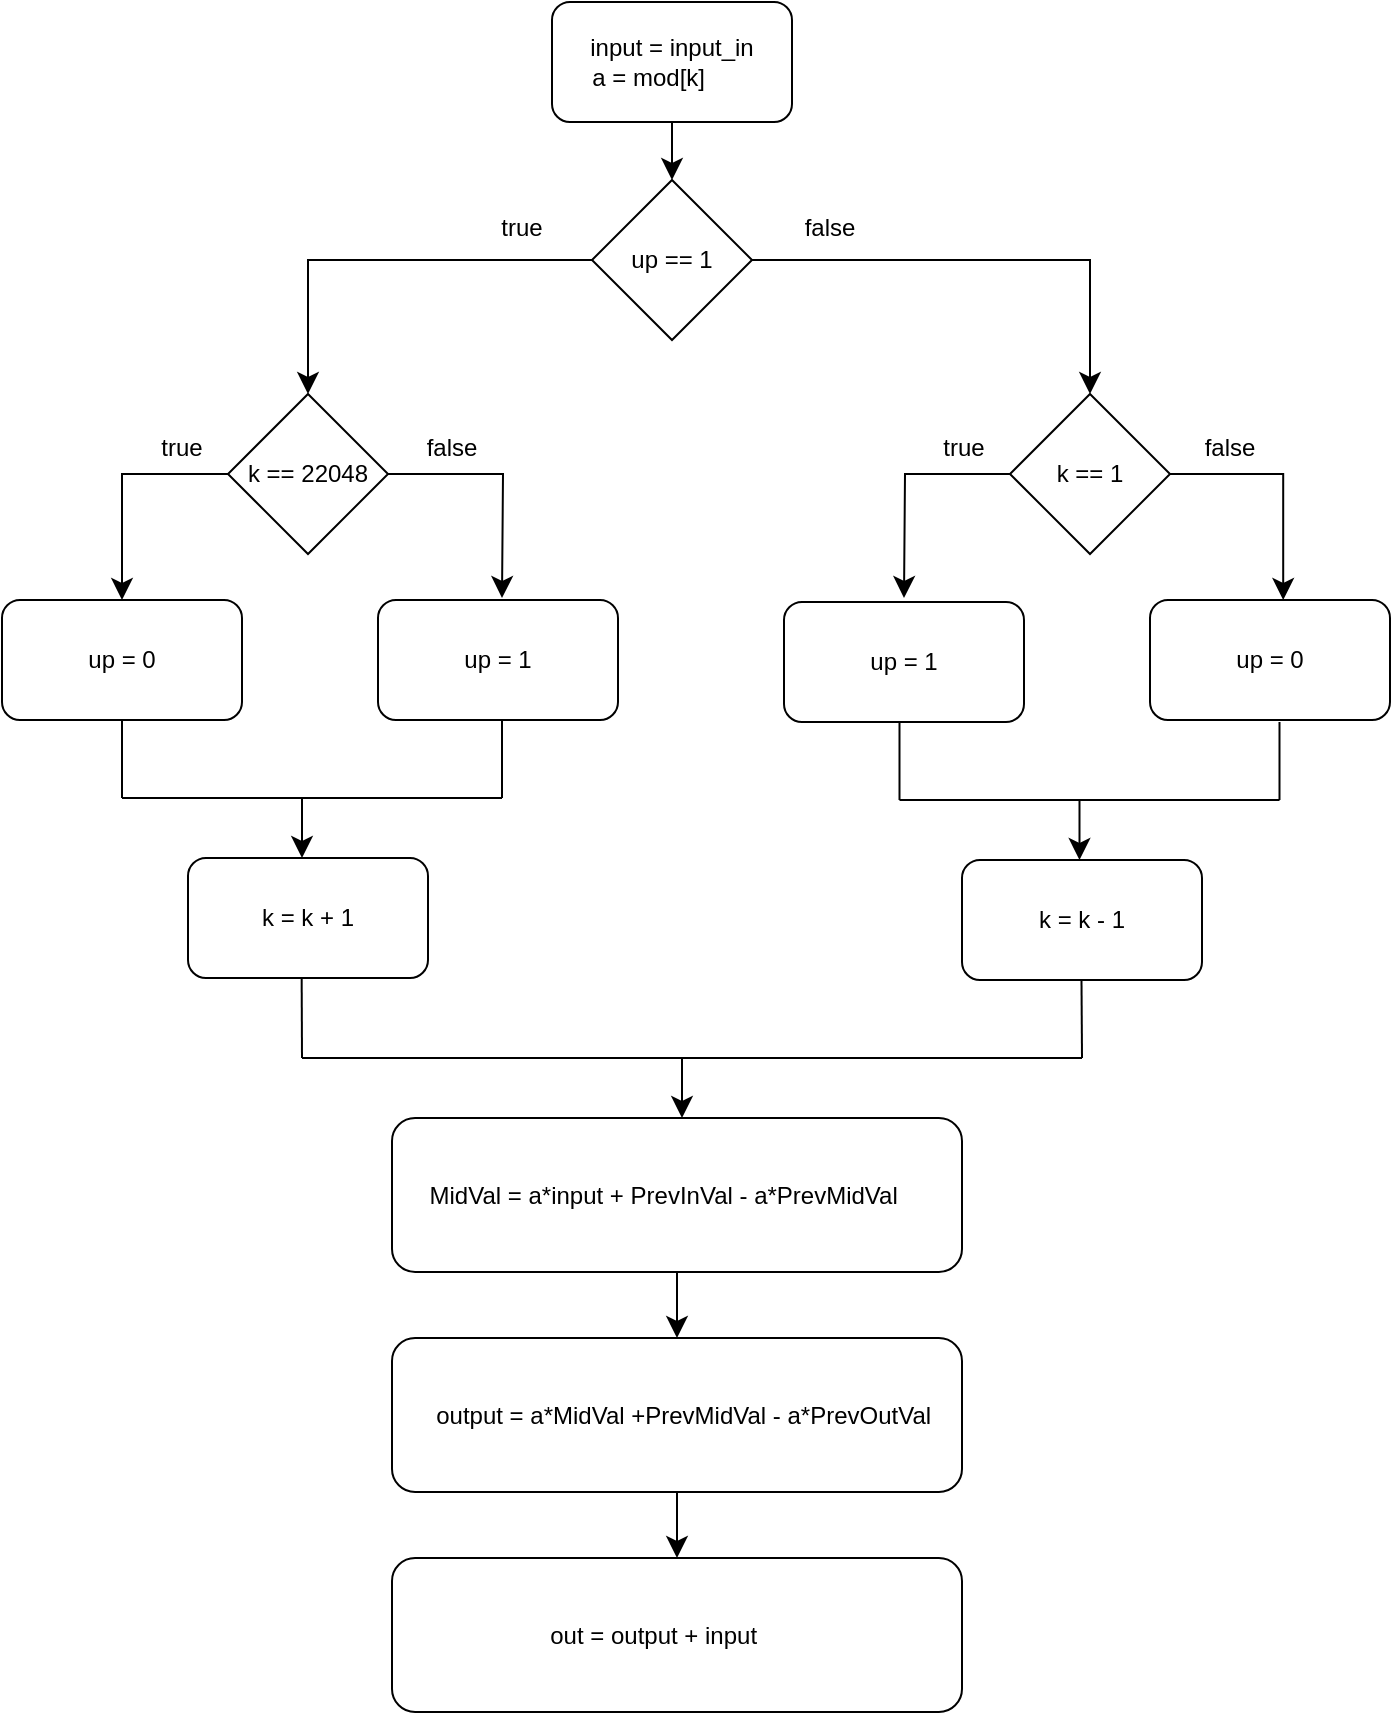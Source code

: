<mxfile version="24.7.13">
  <diagram name="Page-1" id="UBEPRlHeC_g96f9DaAPv">
    <mxGraphModel dx="1642" dy="575" grid="1" gridSize="10" guides="1" tooltips="1" connect="1" arrows="1" fold="1" page="0" pageScale="1" pageWidth="850" pageHeight="1100" math="0" shadow="0">
      <root>
        <mxCell id="0" />
        <mxCell id="1" parent="0" />
        <mxCell id="Lzsw9auK26TWDALWG0BU-41" value="" style="edgeStyle=none;curved=1;rounded=0;orthogonalLoop=1;jettySize=auto;html=1;fontSize=12;startSize=8;endSize=8;" parent="1" source="Lzsw9auK26TWDALWG0BU-3" target="Lzsw9auK26TWDALWG0BU-4" edge="1">
          <mxGeometry relative="1" as="geometry" />
        </mxCell>
        <mxCell id="Lzsw9auK26TWDALWG0BU-3" value="input = input_in&lt;div&gt;a = mod[k]&amp;nbsp;&lt;span style=&quot;background-color: initial;&quot;&gt;&amp;nbsp; &amp;nbsp; &amp;nbsp;&amp;nbsp;&lt;/span&gt;&lt;/div&gt;" style="rounded=1;whiteSpace=wrap;html=1;" parent="1" vertex="1">
          <mxGeometry x="195" y="102" width="120" height="60" as="geometry" />
        </mxCell>
        <mxCell id="Lzsw9auK26TWDALWG0BU-4" value="up == 1" style="rhombus;whiteSpace=wrap;html=1;" parent="1" vertex="1">
          <mxGeometry x="215" y="191" width="80" height="80" as="geometry" />
        </mxCell>
        <mxCell id="Lzsw9auK26TWDALWG0BU-5" value="k == 22048" style="rhombus;whiteSpace=wrap;html=1;" parent="1" vertex="1">
          <mxGeometry x="33" y="298" width="80" height="80" as="geometry" />
        </mxCell>
        <mxCell id="Lzsw9auK26TWDALWG0BU-6" value="up = 0" style="rounded=1;whiteSpace=wrap;html=1;" parent="1" vertex="1">
          <mxGeometry x="-80" y="401" width="120" height="60" as="geometry" />
        </mxCell>
        <mxCell id="Lzsw9auK26TWDALWG0BU-7" value="up = 1" style="rounded=1;whiteSpace=wrap;html=1;" parent="1" vertex="1">
          <mxGeometry x="108" y="401" width="120" height="60" as="geometry" />
        </mxCell>
        <mxCell id="Lzsw9auK26TWDALWG0BU-8" value="k = k + 1" style="rounded=1;whiteSpace=wrap;html=1;" parent="1" vertex="1">
          <mxGeometry x="13" y="530" width="120" height="60" as="geometry" />
        </mxCell>
        <mxCell id="Lzsw9auK26TWDALWG0BU-9" value="k == 1" style="rhombus;whiteSpace=wrap;html=1;" parent="1" vertex="1">
          <mxGeometry x="424" y="298" width="80" height="80" as="geometry" />
        </mxCell>
        <mxCell id="Lzsw9auK26TWDALWG0BU-10" value="up = 1" style="rounded=1;whiteSpace=wrap;html=1;" parent="1" vertex="1">
          <mxGeometry x="311" y="402" width="120" height="60" as="geometry" />
        </mxCell>
        <mxCell id="Lzsw9auK26TWDALWG0BU-11" value="up = 0" style="rounded=1;whiteSpace=wrap;html=1;" parent="1" vertex="1">
          <mxGeometry x="494" y="401" width="120" height="60" as="geometry" />
        </mxCell>
        <mxCell id="Lzsw9auK26TWDALWG0BU-12" value="k = k - 1" style="rounded=1;whiteSpace=wrap;html=1;" parent="1" vertex="1">
          <mxGeometry x="400" y="531" width="120" height="60" as="geometry" />
        </mxCell>
        <mxCell id="Lzsw9auK26TWDALWG0BU-13" value="MidVal = a*input + PrevInVal - a*PrevMidVal&lt;span style=&quot;background-color: initial;&quot;&gt;&amp;nbsp; &amp;nbsp;&amp;nbsp;&lt;/span&gt;" style="rounded=1;whiteSpace=wrap;html=1;" parent="1" vertex="1">
          <mxGeometry x="115" y="660" width="285" height="77" as="geometry" />
        </mxCell>
        <mxCell id="Lzsw9auK26TWDALWG0BU-20" value="" style="endArrow=classic;html=1;rounded=0;fontSize=12;startSize=8;endSize=8;exitX=0;exitY=0.5;exitDx=0;exitDy=0;entryX=0.5;entryY=0;entryDx=0;entryDy=0;edgeStyle=orthogonalEdgeStyle;" parent="1" source="Lzsw9auK26TWDALWG0BU-5" target="Lzsw9auK26TWDALWG0BU-6" edge="1">
          <mxGeometry width="50" height="50" relative="1" as="geometry">
            <mxPoint x="140" y="540" as="sourcePoint" />
            <mxPoint x="190" y="490" as="targetPoint" />
          </mxGeometry>
        </mxCell>
        <mxCell id="Lzsw9auK26TWDALWG0BU-21" value="" style="endArrow=classic;html=1;rounded=0;fontSize=12;startSize=8;endSize=8;exitX=1;exitY=0.5;exitDx=0;exitDy=0;edgeStyle=orthogonalEdgeStyle;" parent="1" source="Lzsw9auK26TWDALWG0BU-5" edge="1">
          <mxGeometry width="50" height="50" relative="1" as="geometry">
            <mxPoint x="120" y="338" as="sourcePoint" />
            <mxPoint x="170" y="400" as="targetPoint" />
          </mxGeometry>
        </mxCell>
        <mxCell id="Lzsw9auK26TWDALWG0BU-22" value="" style="endArrow=classic;html=1;rounded=0;fontSize=12;startSize=8;endSize=8;edgeStyle=orthogonalEdgeStyle;entryX=0.555;entryY=0;entryDx=0;entryDy=0;exitX=1;exitY=0.5;exitDx=0;exitDy=0;entryPerimeter=0;" parent="1" source="Lzsw9auK26TWDALWG0BU-9" target="Lzsw9auK26TWDALWG0BU-11" edge="1">
          <mxGeometry width="50" height="50" relative="1" as="geometry">
            <mxPoint x="508" y="338" as="sourcePoint" />
            <mxPoint x="553" y="411" as="targetPoint" />
          </mxGeometry>
        </mxCell>
        <mxCell id="Lzsw9auK26TWDALWG0BU-23" value="" style="endArrow=classic;html=1;rounded=0;fontSize=12;startSize=8;endSize=8;exitX=0;exitY=0.5;exitDx=0;exitDy=0;edgeStyle=orthogonalEdgeStyle;" parent="1" source="Lzsw9auK26TWDALWG0BU-9" edge="1">
          <mxGeometry width="50" height="50" relative="1" as="geometry">
            <mxPoint x="424" y="338" as="sourcePoint" />
            <mxPoint x="371" y="400" as="targetPoint" />
          </mxGeometry>
        </mxCell>
        <mxCell id="Lzsw9auK26TWDALWG0BU-24" value="" style="endArrow=classic;html=1;rounded=0;fontSize=12;startSize=8;endSize=8;edgeStyle=orthogonalEdgeStyle;entryX=0.5;entryY=0;entryDx=0;entryDy=0;" parent="1" source="Lzsw9auK26TWDALWG0BU-4" target="Lzsw9auK26TWDALWG0BU-9" edge="1">
          <mxGeometry width="50" height="50" relative="1" as="geometry">
            <mxPoint x="410" y="230" as="sourcePoint" />
            <mxPoint x="459" y="303" as="targetPoint" />
          </mxGeometry>
        </mxCell>
        <mxCell id="Lzsw9auK26TWDALWG0BU-25" value="" style="endArrow=classic;html=1;rounded=0;fontSize=12;startSize=8;endSize=8;exitX=0;exitY=0.5;exitDx=0;exitDy=0;edgeStyle=orthogonalEdgeStyle;entryX=0.5;entryY=0;entryDx=0;entryDy=0;" parent="1" source="Lzsw9auK26TWDALWG0BU-4" target="Lzsw9auK26TWDALWG0BU-5" edge="1">
          <mxGeometry width="50" height="50" relative="1" as="geometry">
            <mxPoint x="133" y="225" as="sourcePoint" />
            <mxPoint x="80" y="300" as="targetPoint" />
          </mxGeometry>
        </mxCell>
        <mxCell id="Lzsw9auK26TWDALWG0BU-26" value="" style="endArrow=none;html=1;rounded=0;fontSize=12;startSize=8;endSize=8;curved=1;" parent="1" edge="1">
          <mxGeometry width="50" height="50" relative="1" as="geometry">
            <mxPoint x="-20" y="500" as="sourcePoint" />
            <mxPoint x="170" y="500" as="targetPoint" />
          </mxGeometry>
        </mxCell>
        <mxCell id="Lzsw9auK26TWDALWG0BU-27" value="" style="endArrow=none;html=1;rounded=0;fontSize=12;startSize=8;endSize=8;curved=1;" parent="1" source="Lzsw9auK26TWDALWG0BU-6" edge="1">
          <mxGeometry width="50" height="50" relative="1" as="geometry">
            <mxPoint x="450" y="550" as="sourcePoint" />
            <mxPoint x="-20" y="500" as="targetPoint" />
          </mxGeometry>
        </mxCell>
        <mxCell id="Lzsw9auK26TWDALWG0BU-28" value="" style="endArrow=none;html=1;rounded=0;fontSize=12;startSize=8;endSize=8;curved=1;entryX=0.5;entryY=1;entryDx=0;entryDy=0;" parent="1" edge="1">
          <mxGeometry width="50" height="50" relative="1" as="geometry">
            <mxPoint x="170" y="500" as="sourcePoint" />
            <mxPoint x="170" y="461" as="targetPoint" />
          </mxGeometry>
        </mxCell>
        <mxCell id="Lzsw9auK26TWDALWG0BU-29" value="" style="endArrow=classic;html=1;rounded=0;fontSize=12;startSize=8;endSize=8;curved=1;entryX=0.475;entryY=0;entryDx=0;entryDy=0;entryPerimeter=0;" parent="1" target="Lzsw9auK26TWDALWG0BU-8" edge="1">
          <mxGeometry width="50" height="50" relative="1" as="geometry">
            <mxPoint x="70" y="500" as="sourcePoint" />
            <mxPoint x="220" y="440" as="targetPoint" />
          </mxGeometry>
        </mxCell>
        <mxCell id="Lzsw9auK26TWDALWG0BU-30" value="" style="endArrow=none;html=1;rounded=0;fontSize=12;startSize=8;endSize=8;curved=1;" parent="1" edge="1">
          <mxGeometry width="50" height="50" relative="1" as="geometry">
            <mxPoint x="368.75" y="501" as="sourcePoint" />
            <mxPoint x="558.75" y="501" as="targetPoint" />
          </mxGeometry>
        </mxCell>
        <mxCell id="Lzsw9auK26TWDALWG0BU-31" value="" style="endArrow=none;html=1;rounded=0;fontSize=12;startSize=8;endSize=8;curved=1;" parent="1" edge="1">
          <mxGeometry width="50" height="50" relative="1" as="geometry">
            <mxPoint x="368.75" y="462" as="sourcePoint" />
            <mxPoint x="368.75" y="501" as="targetPoint" />
          </mxGeometry>
        </mxCell>
        <mxCell id="Lzsw9auK26TWDALWG0BU-32" value="" style="endArrow=none;html=1;rounded=0;fontSize=12;startSize=8;endSize=8;curved=1;entryX=0.5;entryY=1;entryDx=0;entryDy=0;" parent="1" edge="1">
          <mxGeometry width="50" height="50" relative="1" as="geometry">
            <mxPoint x="558.75" y="501" as="sourcePoint" />
            <mxPoint x="558.75" y="462" as="targetPoint" />
          </mxGeometry>
        </mxCell>
        <mxCell id="Lzsw9auK26TWDALWG0BU-33" value="" style="endArrow=classic;html=1;rounded=0;fontSize=12;startSize=8;endSize=8;curved=1;entryX=0.475;entryY=0;entryDx=0;entryDy=0;entryPerimeter=0;" parent="1" edge="1">
          <mxGeometry width="50" height="50" relative="1" as="geometry">
            <mxPoint x="458.75" y="501" as="sourcePoint" />
            <mxPoint x="458.75" y="531" as="targetPoint" />
          </mxGeometry>
        </mxCell>
        <mxCell id="Lzsw9auK26TWDALWG0BU-36" value="" style="endArrow=none;html=1;rounded=0;fontSize=12;startSize=8;endSize=8;curved=1;entryX=0.5;entryY=1;entryDx=0;entryDy=0;" parent="1" edge="1">
          <mxGeometry width="50" height="50" relative="1" as="geometry">
            <mxPoint x="460" y="630" as="sourcePoint" />
            <mxPoint x="459.75" y="591" as="targetPoint" />
          </mxGeometry>
        </mxCell>
        <mxCell id="Lzsw9auK26TWDALWG0BU-37" value="" style="endArrow=classic;html=1;rounded=0;fontSize=12;startSize=8;endSize=8;curved=1;entryX=0.475;entryY=0;entryDx=0;entryDy=0;entryPerimeter=0;" parent="1" edge="1">
          <mxGeometry width="50" height="50" relative="1" as="geometry">
            <mxPoint x="260" y="630" as="sourcePoint" />
            <mxPoint x="260" y="660" as="targetPoint" />
          </mxGeometry>
        </mxCell>
        <mxCell id="Lzsw9auK26TWDALWG0BU-38" value="" style="endArrow=none;html=1;rounded=0;fontSize=12;startSize=8;endSize=8;curved=1;" parent="1" edge="1">
          <mxGeometry width="50" height="50" relative="1" as="geometry">
            <mxPoint x="70" y="630" as="sourcePoint" />
            <mxPoint x="460" y="630" as="targetPoint" />
          </mxGeometry>
        </mxCell>
        <mxCell id="Lzsw9auK26TWDALWG0BU-39" value="" style="endArrow=none;html=1;rounded=0;fontSize=12;startSize=8;endSize=8;curved=1;entryX=0.5;entryY=1;entryDx=0;entryDy=0;" parent="1" edge="1">
          <mxGeometry width="50" height="50" relative="1" as="geometry">
            <mxPoint x="70" y="630" as="sourcePoint" />
            <mxPoint x="69.83" y="590" as="targetPoint" />
          </mxGeometry>
        </mxCell>
        <mxCell id="Lzsw9auK26TWDALWG0BU-47" value="&amp;nbsp;&amp;nbsp;&lt;span style=&quot;background-color: initial;&quot;&gt;output = a*MidVal +PrevMidVal - a*PrevOutVal&lt;/span&gt;" style="rounded=1;whiteSpace=wrap;html=1;" parent="1" vertex="1">
          <mxGeometry x="115" y="770" width="285" height="77" as="geometry" />
        </mxCell>
        <mxCell id="Lzsw9auK26TWDALWG0BU-48" value="&lt;div&gt;&amp;nbsp; &amp;nbsp; &amp;nbsp; &amp;nbsp; &amp;nbsp;out = output + input&lt;span style=&quot;background-color: initial;&quot;&gt;&amp;nbsp; &amp;nbsp; &amp;nbsp; &amp;nbsp; &amp;nbsp; &amp;nbsp; &amp;nbsp; &amp;nbsp;&amp;nbsp;&lt;/span&gt;&lt;/div&gt;" style="rounded=1;whiteSpace=wrap;html=1;" parent="1" vertex="1">
          <mxGeometry x="115" y="880" width="285" height="77" as="geometry" />
        </mxCell>
        <mxCell id="Lzsw9auK26TWDALWG0BU-49" value="" style="endArrow=classic;html=1;rounded=0;fontSize=12;startSize=8;endSize=8;curved=1;exitX=0.5;exitY=1;exitDx=0;exitDy=0;" parent="1" source="Lzsw9auK26TWDALWG0BU-13" target="Lzsw9auK26TWDALWG0BU-47" edge="1">
          <mxGeometry width="50" height="50" relative="1" as="geometry">
            <mxPoint x="120" y="740" as="sourcePoint" />
            <mxPoint x="170" y="690" as="targetPoint" />
          </mxGeometry>
        </mxCell>
        <mxCell id="Lzsw9auK26TWDALWG0BU-53" value="" style="endArrow=classic;html=1;rounded=0;fontSize=12;startSize=8;endSize=8;curved=1;exitX=0.5;exitY=1;exitDx=0;exitDy=0;" parent="1" source="Lzsw9auK26TWDALWG0BU-47" target="Lzsw9auK26TWDALWG0BU-48" edge="1">
          <mxGeometry width="50" height="50" relative="1" as="geometry">
            <mxPoint x="120" y="740" as="sourcePoint" />
            <mxPoint x="170" y="690" as="targetPoint" />
          </mxGeometry>
        </mxCell>
        <mxCell id="-OnDN6zkx7GS3Ofl3j1H-1" value="true" style="text;html=1;align=center;verticalAlign=middle;whiteSpace=wrap;rounded=0;" vertex="1" parent="1">
          <mxGeometry x="150" y="200" width="60" height="30" as="geometry" />
        </mxCell>
        <mxCell id="-OnDN6zkx7GS3Ofl3j1H-2" value="true" style="text;html=1;align=center;verticalAlign=middle;whiteSpace=wrap;rounded=0;" vertex="1" parent="1">
          <mxGeometry x="-20" y="310" width="60" height="30" as="geometry" />
        </mxCell>
        <mxCell id="-OnDN6zkx7GS3Ofl3j1H-3" value="false" style="text;html=1;align=center;verticalAlign=middle;whiteSpace=wrap;rounded=0;" vertex="1" parent="1">
          <mxGeometry x="304" y="200" width="60" height="30" as="geometry" />
        </mxCell>
        <mxCell id="-OnDN6zkx7GS3Ofl3j1H-4" value="false" style="text;html=1;align=center;verticalAlign=middle;whiteSpace=wrap;rounded=0;" vertex="1" parent="1">
          <mxGeometry x="115" y="310" width="60" height="30" as="geometry" />
        </mxCell>
        <mxCell id="-OnDN6zkx7GS3Ofl3j1H-6" value="false" style="text;html=1;align=center;verticalAlign=middle;whiteSpace=wrap;rounded=0;" vertex="1" parent="1">
          <mxGeometry x="504" y="310" width="60" height="30" as="geometry" />
        </mxCell>
        <mxCell id="-OnDN6zkx7GS3Ofl3j1H-7" value="true" style="text;html=1;align=center;verticalAlign=middle;whiteSpace=wrap;rounded=0;" vertex="1" parent="1">
          <mxGeometry x="371" y="310" width="60" height="30" as="geometry" />
        </mxCell>
      </root>
    </mxGraphModel>
  </diagram>
</mxfile>
